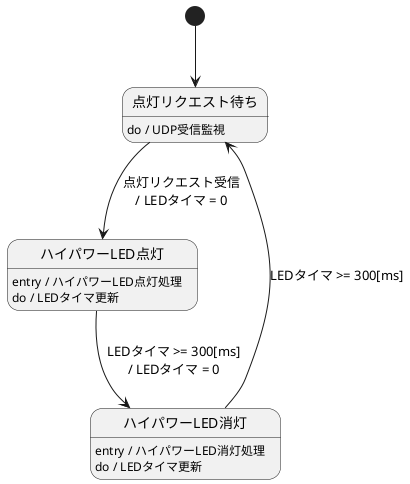 @startuml StateTransitionDiagram_leader
 
[*] --> 点灯リクエスト待ち
点灯リクエスト待ち --> ハイパワーLED点灯 : 点灯リクエスト受信\n/ LEDタイマ = 0
ハイパワーLED点灯 --> ハイパワーLED消灯 : LEDタイマ >= 300[ms]\n/ LEDタイマ = 0
ハイパワーLED消灯 --> 点灯リクエスト待ち :  LEDタイマ >= 300[ms]

点灯リクエスト待ち: do / UDP受信監視

ハイパワーLED点灯: entry / ハイパワーLED点灯処理
ハイパワーLED点灯: do / LEDタイマ更新

ハイパワーLED消灯: entry / ハイパワーLED消灯処理
ハイパワーLED消灯: do / LEDタイマ更新

@enduml